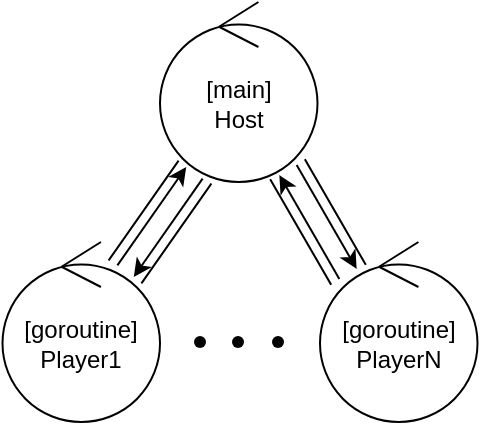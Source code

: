 <mxfile version="24.7.7" pages="5">
  <diagram name="Architettura" id="tNPlNwaHapkzbojc8oJ_">
    <mxGraphModel dx="653" dy="355" grid="1" gridSize="10" guides="1" tooltips="1" connect="1" arrows="1" fold="1" page="1" pageScale="1" pageWidth="827" pageHeight="1169" math="0" shadow="0">
      <root>
        <mxCell id="0" />
        <mxCell id="1" parent="0" />
        <mxCell id="azDQQ4Fz0bJkx-V1mQ_M-1" value="[main]&lt;div&gt;Host&lt;/div&gt;" style="ellipse;shape=umlControl;whiteSpace=wrap;html=1;" vertex="1" parent="1">
          <mxGeometry x="360" y="230" width="78.75" height="90" as="geometry" />
        </mxCell>
        <mxCell id="azDQQ4Fz0bJkx-V1mQ_M-2" value="" style="shape=partialRectangle;whiteSpace=wrap;html=1;top=0;bottom=0;fillColor=none;rotation=35;" vertex="1" parent="1">
          <mxGeometry x="350" y="310" width="20" height="60" as="geometry" />
        </mxCell>
        <mxCell id="azDQQ4Fz0bJkx-V1mQ_M-3" value="" style="endArrow=classic;html=1;rounded=0;entryX=0.25;entryY=0;entryDx=0;entryDy=0;exitX=0.25;exitY=1;exitDx=0;exitDy=0;" edge="1" parent="1" source="azDQQ4Fz0bJkx-V1mQ_M-2" target="azDQQ4Fz0bJkx-V1mQ_M-2">
          <mxGeometry width="50" height="50" relative="1" as="geometry">
            <mxPoint x="150" y="450" as="sourcePoint" />
            <mxPoint x="200" y="400" as="targetPoint" />
          </mxGeometry>
        </mxCell>
        <mxCell id="azDQQ4Fz0bJkx-V1mQ_M-4" value="" style="endArrow=classic;html=1;rounded=0;entryX=0.75;entryY=1;entryDx=0;entryDy=0;exitX=0.75;exitY=0;exitDx=0;exitDy=0;" edge="1" parent="1" source="azDQQ4Fz0bJkx-V1mQ_M-2" target="azDQQ4Fz0bJkx-V1mQ_M-2">
          <mxGeometry width="50" height="50" relative="1" as="geometry">
            <mxPoint x="255" y="460" as="sourcePoint" />
            <mxPoint x="255" y="400" as="targetPoint" />
          </mxGeometry>
        </mxCell>
        <mxCell id="azDQQ4Fz0bJkx-V1mQ_M-5" value="[goroutine]&lt;div&gt;Player1&lt;/div&gt;" style="ellipse;shape=umlControl;whiteSpace=wrap;html=1;" vertex="1" parent="1">
          <mxGeometry x="281.25" y="350" width="78.75" height="90" as="geometry" />
        </mxCell>
        <mxCell id="azDQQ4Fz0bJkx-V1mQ_M-6" value="[goroutine]&lt;div&gt;PlayerN&lt;/div&gt;" style="ellipse;shape=umlControl;whiteSpace=wrap;html=1;" vertex="1" parent="1">
          <mxGeometry x="440" y="350" width="78.75" height="90" as="geometry" />
        </mxCell>
        <mxCell id="azDQQ4Fz0bJkx-V1mQ_M-12" value="" style="group;rotation=-65;" vertex="1" connectable="0" parent="1">
          <mxGeometry x="414.001" y="310.0" width="50.798" height="60.621" as="geometry" />
        </mxCell>
        <mxCell id="azDQQ4Fz0bJkx-V1mQ_M-8" value="" style="shape=partialRectangle;whiteSpace=wrap;html=1;top=0;bottom=0;fillColor=none;rotation=-30;" vertex="1" parent="azDQQ4Fz0bJkx-V1mQ_M-12">
          <mxGeometry x="15" width="20" height="60" as="geometry" />
        </mxCell>
        <mxCell id="azDQQ4Fz0bJkx-V1mQ_M-9" value="" style="endArrow=classic;html=1;rounded=0;entryX=0.25;entryY=0;entryDx=0;entryDy=0;exitX=0.25;exitY=1;exitDx=0;exitDy=0;" edge="1" parent="azDQQ4Fz0bJkx-V1mQ_M-12" source="azDQQ4Fz0bJkx-V1mQ_M-8" target="azDQQ4Fz0bJkx-V1mQ_M-8">
          <mxGeometry width="50" height="50" relative="1" as="geometry">
            <mxPoint x="37" y="267" as="sourcePoint" />
            <mxPoint x="12" y="201" as="targetPoint" />
          </mxGeometry>
        </mxCell>
        <mxCell id="azDQQ4Fz0bJkx-V1mQ_M-10" value="" style="endArrow=classic;html=1;rounded=0;entryX=0.75;entryY=1;entryDx=0;entryDy=0;exitX=0.75;exitY=0;exitDx=0;exitDy=0;" edge="1" parent="azDQQ4Fz0bJkx-V1mQ_M-12" source="azDQQ4Fz0bJkx-V1mQ_M-8" target="azDQQ4Fz0bJkx-V1mQ_M-8">
          <mxGeometry width="50" height="50" relative="1" as="geometry">
            <mxPoint x="90" y="177" as="sourcePoint" />
            <mxPoint x="36" y="152" as="targetPoint" />
          </mxGeometry>
        </mxCell>
        <mxCell id="azDQQ4Fz0bJkx-V1mQ_M-13" value="" style="shape=waypoint;sketch=0;fillStyle=solid;size=6;pointerEvents=1;points=[];fillColor=none;resizable=0;rotatable=0;perimeter=centerPerimeter;snapToPoint=1;" vertex="1" parent="1">
          <mxGeometry x="389" y="390" width="20" height="20" as="geometry" />
        </mxCell>
        <mxCell id="azDQQ4Fz0bJkx-V1mQ_M-14" value="" style="shape=waypoint;sketch=0;fillStyle=solid;size=6;pointerEvents=1;points=[];fillColor=none;resizable=0;rotatable=0;perimeter=centerPerimeter;snapToPoint=1;" vertex="1" parent="1">
          <mxGeometry x="370" y="390" width="20" height="20" as="geometry" />
        </mxCell>
        <mxCell id="azDQQ4Fz0bJkx-V1mQ_M-15" value="" style="shape=waypoint;sketch=0;fillStyle=solid;size=6;pointerEvents=1;points=[];fillColor=none;resizable=0;rotatable=0;perimeter=centerPerimeter;snapToPoint=1;" vertex="1" parent="1">
          <mxGeometry x="409" y="390" width="20" height="20" as="geometry" />
        </mxCell>
      </root>
    </mxGraphModel>
  </diagram>
  <diagram id="HZk3mch4_ucL8JdvyrWn" name="ArchitetturaGUI">
    <mxGraphModel dx="564" dy="299" grid="1" gridSize="10" guides="1" tooltips="1" connect="1" arrows="1" fold="1" page="1" pageScale="1" pageWidth="827" pageHeight="1169" math="0" shadow="0">
      <root>
        <mxCell id="0" />
        <mxCell id="1" parent="0" />
        <mxCell id="vD5YUGduC1-dTm6ai7nP-1" value="[main]&lt;div&gt;GUI&lt;/div&gt;" style="ellipse;shape=umlControl;whiteSpace=wrap;html=1;" vertex="1" parent="1">
          <mxGeometry x="505" y="210" width="80" height="90" as="geometry" />
        </mxCell>
        <mxCell id="1X4lpMKwiitRkjfaCIWG-1" value="[goroutine]&lt;div&gt;hostGUI&lt;/div&gt;&lt;div&gt;Updater&lt;/div&gt;" style="ellipse;shape=umlControl;whiteSpace=wrap;html=1;" vertex="1" parent="1">
          <mxGeometry x="547" y="310" width="80" height="90" as="geometry" />
        </mxCell>
        <mxCell id="vD5YUGduC1-dTm6ai7nP-2" value="[goroutine]&lt;div&gt;host&lt;/div&gt;" style="ellipse;shape=umlControl;whiteSpace=wrap;html=1;" vertex="1" parent="1">
          <mxGeometry x="400" y="310" width="80" height="90" as="geometry" />
        </mxCell>
        <mxCell id="1X4lpMKwiitRkjfaCIWG-10" value="[goroutine]&lt;div&gt;player&lt;/div&gt;" style="ellipse;shape=umlControl;whiteSpace=wrap;html=1;" vertex="1" parent="1">
          <mxGeometry x="400" y="450" width="80" height="90" as="geometry" />
        </mxCell>
        <mxCell id="1X4lpMKwiitRkjfaCIWG-12" value="[goroutine]&lt;div&gt;playerGUI&lt;/div&gt;&lt;div&gt;Updater&lt;/div&gt;" style="ellipse;shape=umlControl;whiteSpace=wrap;html=1;" vertex="1" parent="1">
          <mxGeometry x="547" y="450" width="80" height="90" as="geometry" />
        </mxCell>
        <mxCell id="LnvusCv0wHO_ARmG1lMW-1" value="" style="shape=partialRectangle;whiteSpace=wrap;html=1;bottom=0;top=0;fillColor=none;rotation=90;" vertex="1" parent="1">
          <mxGeometry x="497.5" y="472.5" width="30" height="55" as="geometry" />
        </mxCell>
        <mxCell id="LnvusCv0wHO_ARmG1lMW-2" value="" style="endArrow=classic;html=1;rounded=0;exitX=0.25;exitY=1;exitDx=0;exitDy=0;entryX=0.25;entryY=0;entryDx=0;entryDy=0;" edge="1" parent="1" source="LnvusCv0wHO_ARmG1lMW-1" target="LnvusCv0wHO_ARmG1lMW-1">
          <mxGeometry width="50" height="50" relative="1" as="geometry">
            <mxPoint x="390" y="490" as="sourcePoint" />
            <mxPoint x="440" y="440" as="targetPoint" />
          </mxGeometry>
        </mxCell>
        <mxCell id="LnvusCv0wHO_ARmG1lMW-3" value="" style="endArrow=classic;html=1;rounded=0;exitX=0.75;exitY=0;exitDx=0;exitDy=0;entryX=0.75;entryY=1;entryDx=0;entryDy=0;" edge="1" parent="1" source="LnvusCv0wHO_ARmG1lMW-1" target="LnvusCv0wHO_ARmG1lMW-1">
          <mxGeometry width="50" height="50" relative="1" as="geometry">
            <mxPoint x="290" y="490" as="sourcePoint" />
            <mxPoint x="340" y="440" as="targetPoint" />
          </mxGeometry>
        </mxCell>
        <mxCell id="LnvusCv0wHO_ARmG1lMW-4" value="" style="shape=partialRectangle;whiteSpace=wrap;html=1;bottom=0;top=0;fillColor=none;" vertex="1" parent="1">
          <mxGeometry x="425" y="400" width="30" height="50" as="geometry" />
        </mxCell>
        <mxCell id="LnvusCv0wHO_ARmG1lMW-5" value="" style="endArrow=classic;html=1;rounded=0;exitX=0.25;exitY=1;exitDx=0;exitDy=0;entryX=0.25;entryY=0;entryDx=0;entryDy=0;" edge="1" parent="1" source="LnvusCv0wHO_ARmG1lMW-4" target="LnvusCv0wHO_ARmG1lMW-4">
          <mxGeometry width="50" height="50" relative="1" as="geometry">
            <mxPoint x="465" y="470" as="sourcePoint" />
            <mxPoint x="515" y="420" as="targetPoint" />
          </mxGeometry>
        </mxCell>
        <mxCell id="LnvusCv0wHO_ARmG1lMW-6" value="" style="endArrow=classic;html=1;rounded=0;exitX=0.75;exitY=0;exitDx=0;exitDy=0;entryX=0.75;entryY=1;entryDx=0;entryDy=0;" edge="1" parent="1" source="LnvusCv0wHO_ARmG1lMW-4" target="LnvusCv0wHO_ARmG1lMW-4">
          <mxGeometry width="50" height="50" relative="1" as="geometry">
            <mxPoint x="365" y="470" as="sourcePoint" />
            <mxPoint x="415" y="420" as="targetPoint" />
          </mxGeometry>
        </mxCell>
        <mxCell id="LnvusCv0wHO_ARmG1lMW-8" value="" style="shape=partialRectangle;whiteSpace=wrap;html=1;bottom=0;top=0;fillColor=none;rotation=90;" vertex="1" parent="1">
          <mxGeometry x="497.5" y="332.5" width="30" height="55" as="geometry" />
        </mxCell>
        <mxCell id="LnvusCv0wHO_ARmG1lMW-9" value="" style="endArrow=classic;html=1;rounded=0;exitX=0.25;exitY=1;exitDx=0;exitDy=0;entryX=0.25;entryY=0;entryDx=0;entryDy=0;" edge="1" parent="1" source="LnvusCv0wHO_ARmG1lMW-8" target="LnvusCv0wHO_ARmG1lMW-8">
          <mxGeometry width="50" height="50" relative="1" as="geometry">
            <mxPoint x="390" y="350" as="sourcePoint" />
            <mxPoint x="440" y="300" as="targetPoint" />
          </mxGeometry>
        </mxCell>
        <mxCell id="LnvusCv0wHO_ARmG1lMW-10" value="" style="endArrow=classic;html=1;rounded=0;exitX=0.75;exitY=0;exitDx=0;exitDy=0;entryX=0.75;entryY=1;entryDx=0;entryDy=0;" edge="1" parent="1" source="LnvusCv0wHO_ARmG1lMW-8" target="LnvusCv0wHO_ARmG1lMW-8">
          <mxGeometry width="50" height="50" relative="1" as="geometry">
            <mxPoint x="290" y="350" as="sourcePoint" />
            <mxPoint x="340" y="300" as="targetPoint" />
          </mxGeometry>
        </mxCell>
        <mxCell id="LnvusCv0wHO_ARmG1lMW-14" value="" style="group;rotation=45;" vertex="1" connectable="0" parent="1">
          <mxGeometry x="483" y="284.07" width="30" height="50" as="geometry" />
        </mxCell>
        <mxCell id="LnvusCv0wHO_ARmG1lMW-11" value="" style="shape=partialRectangle;whiteSpace=wrap;html=1;bottom=0;top=0;fillColor=none;rotation=45;" vertex="1" parent="LnvusCv0wHO_ARmG1lMW-14">
          <mxGeometry x="-7" y="-2.143" width="30" height="50" as="geometry" />
        </mxCell>
        <mxCell id="LnvusCv0wHO_ARmG1lMW-12" value="" style="endArrow=classic;html=1;rounded=0;exitX=0.25;exitY=1;exitDx=0;exitDy=0;entryX=0.25;entryY=0;entryDx=0;entryDy=0;" edge="1" parent="LnvusCv0wHO_ARmG1lMW-14" source="LnvusCv0wHO_ARmG1lMW-11" target="LnvusCv0wHO_ARmG1lMW-11">
          <mxGeometry width="50" height="50" relative="1" as="geometry">
            <mxPoint x="1" y="52.857" as="sourcePoint" />
            <mxPoint x="72" y="52.857" as="targetPoint" />
          </mxGeometry>
        </mxCell>
        <mxCell id="LnvusCv0wHO_ARmG1lMW-13" value="" style="endArrow=classic;html=1;rounded=0;exitX=0.75;exitY=0;exitDx=0;exitDy=0;entryX=0.75;entryY=1;entryDx=0;entryDy=0;" edge="1" parent="LnvusCv0wHO_ARmG1lMW-14" source="LnvusCv0wHO_ARmG1lMW-11" target="LnvusCv0wHO_ARmG1lMW-11">
          <mxGeometry width="50" height="50" relative="1" as="geometry">
            <mxPoint x="-70" y="2.857" as="sourcePoint" />
            <mxPoint x="1" y="2.857" as="targetPoint" />
          </mxGeometry>
        </mxCell>
        <mxCell id="LnvusCv0wHO_ARmG1lMW-16" value="&lt;b&gt;N&lt;/b&gt;" style="text;html=1;align=center;verticalAlign=middle;whiteSpace=wrap;rounded=0;" vertex="1" parent="1">
          <mxGeometry x="384" y="390" width="60" height="30" as="geometry" />
        </mxCell>
      </root>
    </mxGraphModel>
  </diagram>
  <diagram name="SeqDiag" id="_4SMvWnaOE70bjBG7K1C">
    <mxGraphModel dx="1372" dy="746" grid="1" gridSize="10" guides="1" tooltips="1" connect="1" arrows="1" fold="1" page="1" pageScale="1" pageWidth="827" pageHeight="1169" math="0" shadow="0">
      <root>
        <mxCell id="VQuWj7Z5OxNa7skzGvZb-0" />
        <mxCell id="VQuWj7Z5OxNa7skzGvZb-1" parent="VQuWj7Z5OxNa7skzGvZb-0" />
        <mxCell id="VQuWj7Z5OxNa7skzGvZb-2" value="" style="rounded=0;whiteSpace=wrap;html=1;fillColor=none;" vertex="1" parent="VQuWj7Z5OxNa7skzGvZb-1">
          <mxGeometry x="180" y="280" width="360" height="250" as="geometry" />
        </mxCell>
        <mxCell id="VQuWj7Z5OxNa7skzGvZb-3" value="" style="rounded=0;whiteSpace=wrap;html=1;fillColor=none;" vertex="1" parent="VQuWj7Z5OxNa7skzGvZb-1">
          <mxGeometry x="190" y="310" width="340" height="120" as="geometry" />
        </mxCell>
        <mxCell id="VQuWj7Z5OxNa7skzGvZb-4" value="Loop [Until there is a winner]" style="rounded=0;whiteSpace=wrap;html=1;" vertex="1" parent="VQuWj7Z5OxNa7skzGvZb-1">
          <mxGeometry x="180" y="260" width="160" height="20" as="geometry" />
        </mxCell>
        <mxCell id="VQuWj7Z5OxNa7skzGvZb-5" style="edgeStyle=orthogonalEdgeStyle;rounded=0;orthogonalLoop=1;jettySize=auto;html=1;endArrow=none;endFill=0;" edge="1" parent="VQuWj7Z5OxNa7skzGvZb-1" source="VQuWj7Z5OxNa7skzGvZb-6" target="VQuWj7Z5OxNa7skzGvZb-13">
          <mxGeometry relative="1" as="geometry" />
        </mxCell>
        <mxCell id="VQuWj7Z5OxNa7skzGvZb-6" value="Host" style="rounded=1;whiteSpace=wrap;html=1;" vertex="1" parent="VQuWj7Z5OxNa7skzGvZb-1">
          <mxGeometry x="160" y="120" width="80" height="40" as="geometry" />
        </mxCell>
        <mxCell id="VQuWj7Z5OxNa7skzGvZb-7" style="edgeStyle=orthogonalEdgeStyle;rounded=0;orthogonalLoop=1;jettySize=auto;html=1;endArrow=none;endFill=0;" edge="1" parent="VQuWj7Z5OxNa7skzGvZb-1" source="VQuWj7Z5OxNa7skzGvZb-8" target="VQuWj7Z5OxNa7skzGvZb-14">
          <mxGeometry relative="1" as="geometry" />
        </mxCell>
        <mxCell id="VQuWj7Z5OxNa7skzGvZb-8" value="Player1" style="rounded=1;whiteSpace=wrap;html=1;" vertex="1" parent="VQuWj7Z5OxNa7skzGvZb-1">
          <mxGeometry x="320" y="120" width="80" height="40" as="geometry" />
        </mxCell>
        <mxCell id="VQuWj7Z5OxNa7skzGvZb-9" style="edgeStyle=orthogonalEdgeStyle;rounded=0;orthogonalLoop=1;jettySize=auto;html=1;endArrow=none;endFill=0;" edge="1" parent="VQuWj7Z5OxNa7skzGvZb-1" source="VQuWj7Z5OxNa7skzGvZb-10" target="VQuWj7Z5OxNa7skzGvZb-15">
          <mxGeometry relative="1" as="geometry" />
        </mxCell>
        <mxCell id="VQuWj7Z5OxNa7skzGvZb-10" value="PlayerN" style="rounded=1;whiteSpace=wrap;html=1;" vertex="1" parent="VQuWj7Z5OxNa7skzGvZb-1">
          <mxGeometry x="480" y="120" width="80" height="40" as="geometry" />
        </mxCell>
        <mxCell id="VQuWj7Z5OxNa7skzGvZb-11" style="edgeStyle=orthogonalEdgeStyle;rounded=0;orthogonalLoop=1;jettySize=auto;html=1;entryX=0.5;entryY=0;entryDx=0;entryDy=0;endArrow=none;endFill=0;" edge="1" parent="VQuWj7Z5OxNa7skzGvZb-1" source="VQuWj7Z5OxNa7skzGvZb-12" target="VQuWj7Z5OxNa7skzGvZb-16">
          <mxGeometry relative="1" as="geometry" />
        </mxCell>
        <mxCell id="VQuWj7Z5OxNa7skzGvZb-12" value="..." style="rounded=1;whiteSpace=wrap;html=1;" vertex="1" parent="VQuWj7Z5OxNa7skzGvZb-1">
          <mxGeometry x="414" y="120" width="46" height="40" as="geometry" />
        </mxCell>
        <mxCell id="VQuWj7Z5OxNa7skzGvZb-13" value="Host" style="rounded=1;whiteSpace=wrap;html=1;" vertex="1" parent="VQuWj7Z5OxNa7skzGvZb-1">
          <mxGeometry x="160" y="620" width="80" height="40" as="geometry" />
        </mxCell>
        <mxCell id="VQuWj7Z5OxNa7skzGvZb-14" value="Player1" style="rounded=1;whiteSpace=wrap;html=1;" vertex="1" parent="VQuWj7Z5OxNa7skzGvZb-1">
          <mxGeometry x="320" y="620" width="80" height="40" as="geometry" />
        </mxCell>
        <mxCell id="VQuWj7Z5OxNa7skzGvZb-15" value="PlayerN" style="rounded=1;whiteSpace=wrap;html=1;" vertex="1" parent="VQuWj7Z5OxNa7skzGvZb-1">
          <mxGeometry x="480" y="620" width="80" height="40" as="geometry" />
        </mxCell>
        <mxCell id="VQuWj7Z5OxNa7skzGvZb-16" value="..." style="rounded=1;whiteSpace=wrap;html=1;" vertex="1" parent="VQuWj7Z5OxNa7skzGvZb-1">
          <mxGeometry x="414" y="620" width="46" height="40" as="geometry" />
        </mxCell>
        <mxCell id="VQuWj7Z5OxNa7skzGvZb-17" value="" style="endArrow=classic;html=1;rounded=0;dashed=1;" edge="1" parent="VQuWj7Z5OxNa7skzGvZb-1">
          <mxGeometry width="50" height="50" relative="1" as="geometry">
            <mxPoint x="200" y="180" as="sourcePoint" />
            <mxPoint x="360" y="180" as="targetPoint" />
          </mxGeometry>
        </mxCell>
        <mxCell id="VQuWj7Z5OxNa7skzGvZb-18" value="Spawn and get&amp;nbsp;&lt;div&gt;communication channel&lt;/div&gt;" style="edgeLabel;html=1;align=center;verticalAlign=middle;resizable=0;points=[];" vertex="1" connectable="0" parent="VQuWj7Z5OxNa7skzGvZb-17">
          <mxGeometry x="0.233" relative="1" as="geometry">
            <mxPoint x="-19" as="offset" />
          </mxGeometry>
        </mxCell>
        <mxCell id="VQuWj7Z5OxNa7skzGvZb-19" value="" style="endArrow=classic;html=1;rounded=0;dashed=1;" edge="1" parent="VQuWj7Z5OxNa7skzGvZb-1">
          <mxGeometry width="50" height="50" relative="1" as="geometry">
            <mxPoint x="200" y="210" as="sourcePoint" />
            <mxPoint x="440" y="210" as="targetPoint" />
          </mxGeometry>
        </mxCell>
        <mxCell id="VQuWj7Z5OxNa7skzGvZb-20" value="Spawn and get&amp;nbsp;&lt;div&gt;communication channel&lt;/div&gt;" style="edgeLabel;html=1;align=center;verticalAlign=middle;resizable=0;points=[];" vertex="1" connectable="0" parent="VQuWj7Z5OxNa7skzGvZb-19">
          <mxGeometry x="0.233" relative="1" as="geometry">
            <mxPoint x="-25" as="offset" />
          </mxGeometry>
        </mxCell>
        <mxCell id="VQuWj7Z5OxNa7skzGvZb-21" value="" style="endArrow=classic;html=1;rounded=0;dashed=1;" edge="1" parent="VQuWj7Z5OxNa7skzGvZb-1">
          <mxGeometry width="50" height="50" relative="1" as="geometry">
            <mxPoint x="200" y="240" as="sourcePoint" />
            <mxPoint x="520" y="240" as="targetPoint" />
          </mxGeometry>
        </mxCell>
        <mxCell id="VQuWj7Z5OxNa7skzGvZb-22" value="Spawn and get&amp;nbsp;&lt;div&gt;communication channel&lt;/div&gt;" style="edgeLabel;html=1;align=center;verticalAlign=middle;resizable=0;points=[];" vertex="1" connectable="0" parent="VQuWj7Z5OxNa7skzGvZb-21">
          <mxGeometry x="0.233" relative="1" as="geometry">
            <mxPoint x="-25" as="offset" />
          </mxGeometry>
        </mxCell>
        <mxCell id="VQuWj7Z5OxNa7skzGvZb-23" value="Parallel" style="rounded=0;whiteSpace=wrap;html=1;" vertex="1" parent="VQuWj7Z5OxNa7skzGvZb-1">
          <mxGeometry x="190" y="290" width="120" height="20" as="geometry" />
        </mxCell>
        <mxCell id="VQuWj7Z5OxNa7skzGvZb-24" value="" style="endArrow=classic;html=1;rounded=0;entryX=0.027;entryY=0.167;entryDx=0;entryDy=0;entryPerimeter=0;" edge="1" parent="VQuWj7Z5OxNa7skzGvZb-1">
          <mxGeometry width="50" height="50" relative="1" as="geometry">
            <mxPoint x="360" y="330" as="sourcePoint" />
            <mxPoint x="200.0" y="330.0" as="targetPoint" />
          </mxGeometry>
        </mxCell>
        <mxCell id="VQuWj7Z5OxNa7skzGvZb-25" value="Guess" style="edgeLabel;html=1;align=center;verticalAlign=middle;resizable=0;points=[];" vertex="1" connectable="0" parent="VQuWj7Z5OxNa7skzGvZb-24">
          <mxGeometry x="0.144" relative="1" as="geometry">
            <mxPoint x="9" as="offset" />
          </mxGeometry>
        </mxCell>
        <mxCell id="VQuWj7Z5OxNa7skzGvZb-26" value="" style="endArrow=classic;html=1;rounded=0;entryX=0.027;entryY=0.167;entryDx=0;entryDy=0;entryPerimeter=0;endSize=6;" edge="1" parent="VQuWj7Z5OxNa7skzGvZb-1">
          <mxGeometry width="50" height="50" relative="1" as="geometry">
            <mxPoint x="437" y="370" as="sourcePoint" />
            <mxPoint x="200" y="369.76" as="targetPoint" />
          </mxGeometry>
        </mxCell>
        <mxCell id="VQuWj7Z5OxNa7skzGvZb-27" value="Guess" style="edgeLabel;html=1;align=center;verticalAlign=middle;resizable=0;points=[];" vertex="1" connectable="0" parent="VQuWj7Z5OxNa7skzGvZb-26">
          <mxGeometry x="0.088" relative="1" as="geometry">
            <mxPoint x="-12" as="offset" />
          </mxGeometry>
        </mxCell>
        <mxCell id="VQuWj7Z5OxNa7skzGvZb-28" value="" style="endArrow=classic;html=1;rounded=0;entryX=0.027;entryY=0.167;entryDx=0;entryDy=0;entryPerimeter=0;" edge="1" parent="VQuWj7Z5OxNa7skzGvZb-1">
          <mxGeometry width="50" height="50" relative="1" as="geometry">
            <mxPoint x="520" y="410" as="sourcePoint" />
            <mxPoint x="200.0" y="410.0" as="targetPoint" />
          </mxGeometry>
        </mxCell>
        <mxCell id="VQuWj7Z5OxNa7skzGvZb-29" value="Guess" style="edgeLabel;html=1;align=center;verticalAlign=middle;resizable=0;points=[];" vertex="1" connectable="0" parent="VQuWj7Z5OxNa7skzGvZb-28">
          <mxGeometry x="0.111" relative="1" as="geometry">
            <mxPoint x="-11" as="offset" />
          </mxGeometry>
        </mxCell>
        <mxCell id="VQuWj7Z5OxNa7skzGvZb-30" value="" style="endArrow=none;dashed=1;html=1;rounded=0;entryX=1.002;entryY=0.333;entryDx=0;entryDy=0;entryPerimeter=0;" edge="1" parent="VQuWj7Z5OxNa7skzGvZb-1" target="VQuWj7Z5OxNa7skzGvZb-3">
          <mxGeometry width="50" height="50" relative="1" as="geometry">
            <mxPoint x="200" y="350" as="sourcePoint" />
            <mxPoint x="290" y="340" as="targetPoint" />
          </mxGeometry>
        </mxCell>
        <mxCell id="VQuWj7Z5OxNa7skzGvZb-31" value="" style="endArrow=none;dashed=1;html=1;rounded=0;" edge="1" parent="VQuWj7Z5OxNa7skzGvZb-1">
          <mxGeometry width="50" height="50" relative="1" as="geometry">
            <mxPoint x="199" y="390" as="sourcePoint" />
            <mxPoint x="530" y="390" as="targetPoint" />
          </mxGeometry>
        </mxCell>
        <mxCell id="VQuWj7Z5OxNa7skzGvZb-32" value="" style="endArrow=classic;html=1;rounded=0;" edge="1" parent="VQuWj7Z5OxNa7skzGvZb-1">
          <mxGeometry width="50" height="50" relative="1" as="geometry">
            <mxPoint x="200" y="450" as="sourcePoint" />
            <mxPoint x="360" y="450" as="targetPoint" />
          </mxGeometry>
        </mxCell>
        <mxCell id="VQuWj7Z5OxNa7skzGvZb-33" value="Response" style="edgeLabel;html=1;align=center;verticalAlign=middle;resizable=0;points=[];" vertex="1" connectable="0" parent="VQuWj7Z5OxNa7skzGvZb-32">
          <mxGeometry x="0.233" relative="1" as="geometry">
            <mxPoint x="-19" as="offset" />
          </mxGeometry>
        </mxCell>
        <mxCell id="VQuWj7Z5OxNa7skzGvZb-34" value="" style="endArrow=classic;html=1;rounded=0;" edge="1" parent="VQuWj7Z5OxNa7skzGvZb-1">
          <mxGeometry width="50" height="50" relative="1" as="geometry">
            <mxPoint x="200" y="480" as="sourcePoint" />
            <mxPoint x="437" y="480" as="targetPoint" />
          </mxGeometry>
        </mxCell>
        <mxCell id="VQuWj7Z5OxNa7skzGvZb-35" value="Response" style="edgeLabel;html=1;align=center;verticalAlign=middle;resizable=0;points=[];" vertex="1" connectable="0" parent="VQuWj7Z5OxNa7skzGvZb-34">
          <mxGeometry x="0.233" relative="1" as="geometry">
            <mxPoint x="-45" as="offset" />
          </mxGeometry>
        </mxCell>
        <mxCell id="VQuWj7Z5OxNa7skzGvZb-36" value="" style="endArrow=classic;html=1;rounded=0;" edge="1" parent="VQuWj7Z5OxNa7skzGvZb-1">
          <mxGeometry width="50" height="50" relative="1" as="geometry">
            <mxPoint x="200" y="510" as="sourcePoint" />
            <mxPoint x="520" y="510" as="targetPoint" />
          </mxGeometry>
        </mxCell>
        <mxCell id="VQuWj7Z5OxNa7skzGvZb-37" value="Response" style="edgeLabel;html=1;align=center;verticalAlign=middle;resizable=0;points=[];" vertex="1" connectable="0" parent="VQuWj7Z5OxNa7skzGvZb-36">
          <mxGeometry x="0.233" relative="1" as="geometry">
            <mxPoint x="-56" as="offset" />
          </mxGeometry>
        </mxCell>
        <mxCell id="VQuWj7Z5OxNa7skzGvZb-38" value="Close channel" style="shape=process;whiteSpace=wrap;html=1;backgroundOutline=1;" vertex="1" parent="VQuWj7Z5OxNa7skzGvZb-1">
          <mxGeometry x="330" y="560" width="60" height="30" as="geometry" />
        </mxCell>
        <mxCell id="VQuWj7Z5OxNa7skzGvZb-39" value="Close channel" style="shape=process;whiteSpace=wrap;html=1;backgroundOutline=1;" vertex="1" parent="VQuWj7Z5OxNa7skzGvZb-1">
          <mxGeometry x="407" y="560" width="60" height="30" as="geometry" />
        </mxCell>
        <mxCell id="VQuWj7Z5OxNa7skzGvZb-40" value="Close channel" style="shape=process;whiteSpace=wrap;html=1;backgroundOutline=1;" vertex="1" parent="VQuWj7Z5OxNa7skzGvZb-1">
          <mxGeometry x="490" y="560" width="60" height="30" as="geometry" />
        </mxCell>
        <mxCell id="VQuWj7Z5OxNa7skzGvZb-41" value="Wait all channel closure" style="shape=process;whiteSpace=wrap;html=1;backgroundOutline=1;" vertex="1" parent="VQuWj7Z5OxNa7skzGvZb-1">
          <mxGeometry x="170" y="550" width="60" height="50" as="geometry" />
        </mxCell>
      </root>
    </mxGraphModel>
  </diagram>
  <diagram id="5209VQCNXuSKLjps4z_H" name="SeqDiagGUI">
    <mxGraphModel dx="1372" dy="1915" grid="1" gridSize="10" guides="1" tooltips="1" connect="1" arrows="1" fold="1" page="1" pageScale="1" pageWidth="827" pageHeight="1169" math="0" shadow="0">
      <root>
        <mxCell id="0" />
        <mxCell id="1" parent="0" />
        <mxCell id="tgZPmF5gNuiNThPeEYvA-21" value="" style="rounded=0;whiteSpace=wrap;html=1;fillColor=none;" vertex="1" parent="1">
          <mxGeometry x="180" y="180" width="360" height="250" as="geometry" />
        </mxCell>
        <mxCell id="tgZPmF5gNuiNThPeEYvA-19" value="" style="rounded=0;whiteSpace=wrap;html=1;fillColor=none;" vertex="1" parent="1">
          <mxGeometry x="190" y="210" width="340" height="120" as="geometry" />
        </mxCell>
        <mxCell id="tgZPmF5gNuiNThPeEYvA-22" value="Loop [Until there is a winner]" style="rounded=0;whiteSpace=wrap;html=1;" vertex="1" parent="1">
          <mxGeometry x="180" y="160" width="160" height="20" as="geometry" />
        </mxCell>
        <mxCell id="tgZPmF5gNuiNThPeEYvA-9" style="edgeStyle=orthogonalEdgeStyle;rounded=0;orthogonalLoop=1;jettySize=auto;html=1;endArrow=none;endFill=0;" edge="1" parent="1" source="tgZPmF5gNuiNThPeEYvA-1" target="tgZPmF5gNuiNThPeEYvA-5">
          <mxGeometry relative="1" as="geometry" />
        </mxCell>
        <mxCell id="tgZPmF5gNuiNThPeEYvA-1" value="Host" style="rounded=1;whiteSpace=wrap;html=1;" vertex="1" parent="1">
          <mxGeometry x="160" y="-120" width="80" height="40" as="geometry" />
        </mxCell>
        <mxCell id="tgZPmF5gNuiNThPeEYvA-10" style="edgeStyle=orthogonalEdgeStyle;rounded=0;orthogonalLoop=1;jettySize=auto;html=1;endArrow=none;endFill=0;" edge="1" parent="1" source="tgZPmF5gNuiNThPeEYvA-2" target="tgZPmF5gNuiNThPeEYvA-6">
          <mxGeometry relative="1" as="geometry" />
        </mxCell>
        <mxCell id="tgZPmF5gNuiNThPeEYvA-2" value="Player1" style="rounded=1;whiteSpace=wrap;html=1;" vertex="1" parent="1">
          <mxGeometry x="320" y="-120" width="80" height="40" as="geometry" />
        </mxCell>
        <mxCell id="tgZPmF5gNuiNThPeEYvA-12" style="edgeStyle=orthogonalEdgeStyle;rounded=0;orthogonalLoop=1;jettySize=auto;html=1;endArrow=none;endFill=0;" edge="1" parent="1" source="tgZPmF5gNuiNThPeEYvA-3" target="tgZPmF5gNuiNThPeEYvA-7">
          <mxGeometry relative="1" as="geometry" />
        </mxCell>
        <mxCell id="tgZPmF5gNuiNThPeEYvA-3" value="PlayerN" style="rounded=1;whiteSpace=wrap;html=1;" vertex="1" parent="1">
          <mxGeometry x="480" y="-120" width="80" height="40" as="geometry" />
        </mxCell>
        <mxCell id="tgZPmF5gNuiNThPeEYvA-11" style="edgeStyle=orthogonalEdgeStyle;rounded=0;orthogonalLoop=1;jettySize=auto;html=1;entryX=0.5;entryY=0;entryDx=0;entryDy=0;endArrow=none;endFill=0;" edge="1" parent="1" source="tgZPmF5gNuiNThPeEYvA-4" target="tgZPmF5gNuiNThPeEYvA-8">
          <mxGeometry relative="1" as="geometry" />
        </mxCell>
        <mxCell id="tgZPmF5gNuiNThPeEYvA-4" value="..." style="rounded=1;whiteSpace=wrap;html=1;" vertex="1" parent="1">
          <mxGeometry x="414" y="-120" width="46" height="40" as="geometry" />
        </mxCell>
        <mxCell id="tgZPmF5gNuiNThPeEYvA-5" value="Host" style="rounded=1;whiteSpace=wrap;html=1;" vertex="1" parent="1">
          <mxGeometry x="160" y="620" width="80" height="40" as="geometry" />
        </mxCell>
        <mxCell id="tgZPmF5gNuiNThPeEYvA-6" value="Player1" style="rounded=1;whiteSpace=wrap;html=1;" vertex="1" parent="1">
          <mxGeometry x="320" y="620" width="80" height="40" as="geometry" />
        </mxCell>
        <mxCell id="tgZPmF5gNuiNThPeEYvA-7" value="PlayerN" style="rounded=1;whiteSpace=wrap;html=1;" vertex="1" parent="1">
          <mxGeometry x="480" y="620" width="80" height="40" as="geometry" />
        </mxCell>
        <mxCell id="tgZPmF5gNuiNThPeEYvA-8" value="..." style="rounded=1;whiteSpace=wrap;html=1;" vertex="1" parent="1">
          <mxGeometry x="414" y="620" width="46" height="40" as="geometry" />
        </mxCell>
        <mxCell id="tgZPmF5gNuiNThPeEYvA-13" value="" style="endArrow=classic;html=1;rounded=0;dashed=1;" edge="1" parent="1">
          <mxGeometry width="50" height="50" relative="1" as="geometry">
            <mxPoint x="200" y="-10" as="sourcePoint" />
            <mxPoint x="360" y="-10" as="targetPoint" />
          </mxGeometry>
        </mxCell>
        <mxCell id="tgZPmF5gNuiNThPeEYvA-14" value="Spawn and get&amp;nbsp;&lt;div&gt;communication channel&lt;/div&gt;" style="edgeLabel;html=1;align=center;verticalAlign=middle;resizable=0;points=[];" vertex="1" connectable="0" parent="tgZPmF5gNuiNThPeEYvA-13">
          <mxGeometry x="0.233" relative="1" as="geometry">
            <mxPoint x="-19" as="offset" />
          </mxGeometry>
        </mxCell>
        <mxCell id="tgZPmF5gNuiNThPeEYvA-15" value="" style="endArrow=classic;html=1;rounded=0;dashed=1;" edge="1" parent="1">
          <mxGeometry width="50" height="50" relative="1" as="geometry">
            <mxPoint x="200" y="20" as="sourcePoint" />
            <mxPoint x="440" y="20" as="targetPoint" />
          </mxGeometry>
        </mxCell>
        <mxCell id="tgZPmF5gNuiNThPeEYvA-16" value="Spawn and get&amp;nbsp;&lt;div&gt;communication channel&lt;/div&gt;" style="edgeLabel;html=1;align=center;verticalAlign=middle;resizable=0;points=[];" vertex="1" connectable="0" parent="tgZPmF5gNuiNThPeEYvA-15">
          <mxGeometry x="0.233" relative="1" as="geometry">
            <mxPoint x="-25" as="offset" />
          </mxGeometry>
        </mxCell>
        <mxCell id="tgZPmF5gNuiNThPeEYvA-17" value="" style="endArrow=classic;html=1;rounded=0;dashed=1;" edge="1" parent="1">
          <mxGeometry width="50" height="50" relative="1" as="geometry">
            <mxPoint x="200" y="50" as="sourcePoint" />
            <mxPoint x="520" y="50" as="targetPoint" />
          </mxGeometry>
        </mxCell>
        <mxCell id="tgZPmF5gNuiNThPeEYvA-18" value="Spawn and get&amp;nbsp;&lt;div&gt;communication channel&lt;/div&gt;" style="edgeLabel;html=1;align=center;verticalAlign=middle;resizable=0;points=[];" vertex="1" connectable="0" parent="tgZPmF5gNuiNThPeEYvA-17">
          <mxGeometry x="0.233" relative="1" as="geometry">
            <mxPoint x="-25" as="offset" />
          </mxGeometry>
        </mxCell>
        <mxCell id="tgZPmF5gNuiNThPeEYvA-20" value="Parallel" style="rounded=0;whiteSpace=wrap;html=1;" vertex="1" parent="1">
          <mxGeometry x="190" y="190" width="120" height="20" as="geometry" />
        </mxCell>
        <mxCell id="tgZPmF5gNuiNThPeEYvA-23" value="" style="endArrow=classic;html=1;rounded=0;entryX=0.027;entryY=0.167;entryDx=0;entryDy=0;entryPerimeter=0;" edge="1" parent="1">
          <mxGeometry width="50" height="50" relative="1" as="geometry">
            <mxPoint x="360" y="230" as="sourcePoint" />
            <mxPoint x="200.0" y="230.0" as="targetPoint" />
          </mxGeometry>
        </mxCell>
        <mxCell id="tgZPmF5gNuiNThPeEYvA-29" value="Guess" style="edgeLabel;html=1;align=center;verticalAlign=middle;resizable=0;points=[];" vertex="1" connectable="0" parent="tgZPmF5gNuiNThPeEYvA-23">
          <mxGeometry x="0.144" relative="1" as="geometry">
            <mxPoint x="9" as="offset" />
          </mxGeometry>
        </mxCell>
        <mxCell id="tgZPmF5gNuiNThPeEYvA-24" value="" style="endArrow=classic;html=1;rounded=0;entryX=0.027;entryY=0.167;entryDx=0;entryDy=0;entryPerimeter=0;endSize=6;" edge="1" parent="1">
          <mxGeometry width="50" height="50" relative="1" as="geometry">
            <mxPoint x="437" y="270" as="sourcePoint" />
            <mxPoint x="200" y="269.76" as="targetPoint" />
          </mxGeometry>
        </mxCell>
        <mxCell id="tgZPmF5gNuiNThPeEYvA-30" value="Guess" style="edgeLabel;html=1;align=center;verticalAlign=middle;resizable=0;points=[];" vertex="1" connectable="0" parent="tgZPmF5gNuiNThPeEYvA-24">
          <mxGeometry x="0.088" relative="1" as="geometry">
            <mxPoint x="-12" as="offset" />
          </mxGeometry>
        </mxCell>
        <mxCell id="tgZPmF5gNuiNThPeEYvA-25" value="" style="endArrow=classic;html=1;rounded=0;entryX=0.027;entryY=0.167;entryDx=0;entryDy=0;entryPerimeter=0;" edge="1" parent="1">
          <mxGeometry width="50" height="50" relative="1" as="geometry">
            <mxPoint x="520" y="310" as="sourcePoint" />
            <mxPoint x="200.0" y="310.0" as="targetPoint" />
          </mxGeometry>
        </mxCell>
        <mxCell id="tgZPmF5gNuiNThPeEYvA-31" value="Guess" style="edgeLabel;html=1;align=center;verticalAlign=middle;resizable=0;points=[];" vertex="1" connectable="0" parent="tgZPmF5gNuiNThPeEYvA-25">
          <mxGeometry x="0.111" relative="1" as="geometry">
            <mxPoint x="-11" as="offset" />
          </mxGeometry>
        </mxCell>
        <mxCell id="tgZPmF5gNuiNThPeEYvA-26" value="" style="endArrow=none;dashed=1;html=1;rounded=0;entryX=1.002;entryY=0.333;entryDx=0;entryDy=0;entryPerimeter=0;" edge="1" parent="1" target="tgZPmF5gNuiNThPeEYvA-19">
          <mxGeometry width="50" height="50" relative="1" as="geometry">
            <mxPoint x="200" y="250" as="sourcePoint" />
            <mxPoint x="290" y="240" as="targetPoint" />
          </mxGeometry>
        </mxCell>
        <mxCell id="tgZPmF5gNuiNThPeEYvA-27" value="" style="endArrow=none;dashed=1;html=1;rounded=0;" edge="1" parent="1">
          <mxGeometry width="50" height="50" relative="1" as="geometry">
            <mxPoint x="199" y="290" as="sourcePoint" />
            <mxPoint x="530" y="290" as="targetPoint" />
          </mxGeometry>
        </mxCell>
        <mxCell id="tgZPmF5gNuiNThPeEYvA-32" value="" style="endArrow=classic;html=1;rounded=0;" edge="1" parent="1">
          <mxGeometry width="50" height="50" relative="1" as="geometry">
            <mxPoint x="200" y="350" as="sourcePoint" />
            <mxPoint x="360" y="350" as="targetPoint" />
          </mxGeometry>
        </mxCell>
        <mxCell id="tgZPmF5gNuiNThPeEYvA-33" value="Response" style="edgeLabel;html=1;align=center;verticalAlign=middle;resizable=0;points=[];" vertex="1" connectable="0" parent="tgZPmF5gNuiNThPeEYvA-32">
          <mxGeometry x="0.233" relative="1" as="geometry">
            <mxPoint x="-19" as="offset" />
          </mxGeometry>
        </mxCell>
        <mxCell id="tgZPmF5gNuiNThPeEYvA-34" value="" style="endArrow=classic;html=1;rounded=0;" edge="1" parent="1">
          <mxGeometry width="50" height="50" relative="1" as="geometry">
            <mxPoint x="200" y="380" as="sourcePoint" />
            <mxPoint x="437" y="380" as="targetPoint" />
          </mxGeometry>
        </mxCell>
        <mxCell id="tgZPmF5gNuiNThPeEYvA-35" value="Response" style="edgeLabel;html=1;align=center;verticalAlign=middle;resizable=0;points=[];" vertex="1" connectable="0" parent="tgZPmF5gNuiNThPeEYvA-34">
          <mxGeometry x="0.233" relative="1" as="geometry">
            <mxPoint x="-45" as="offset" />
          </mxGeometry>
        </mxCell>
        <mxCell id="tgZPmF5gNuiNThPeEYvA-36" value="" style="endArrow=classic;html=1;rounded=0;" edge="1" parent="1">
          <mxGeometry width="50" height="50" relative="1" as="geometry">
            <mxPoint x="200" y="410" as="sourcePoint" />
            <mxPoint x="520" y="410" as="targetPoint" />
          </mxGeometry>
        </mxCell>
        <mxCell id="tgZPmF5gNuiNThPeEYvA-37" value="Response" style="edgeLabel;html=1;align=center;verticalAlign=middle;resizable=0;points=[];" vertex="1" connectable="0" parent="tgZPmF5gNuiNThPeEYvA-36">
          <mxGeometry x="0.233" relative="1" as="geometry">
            <mxPoint x="-56" as="offset" />
          </mxGeometry>
        </mxCell>
        <mxCell id="RufAk4mr8D05iLJwNRGr-1" style="edgeStyle=orthogonalEdgeStyle;rounded=0;orthogonalLoop=1;jettySize=auto;html=1;endArrow=none;endFill=0;" edge="1" parent="1" source="RufAk4mr8D05iLJwNRGr-2" target="RufAk4mr8D05iLJwNRGr-3">
          <mxGeometry relative="1" as="geometry" />
        </mxCell>
        <mxCell id="RufAk4mr8D05iLJwNRGr-2" value="GUI" style="rounded=1;whiteSpace=wrap;html=1;" vertex="1" parent="1">
          <mxGeometry y="-120" width="80" height="40" as="geometry" />
        </mxCell>
        <mxCell id="RufAk4mr8D05iLJwNRGr-3" value="GUI" style="rounded=1;whiteSpace=wrap;html=1;" vertex="1" parent="1">
          <mxGeometry y="620" width="80" height="40" as="geometry" />
        </mxCell>
        <mxCell id="RufAk4mr8D05iLJwNRGr-4" value="" style="endArrow=classic;html=1;rounded=0;dashed=1;" edge="1" parent="1">
          <mxGeometry width="50" height="50" relative="1" as="geometry">
            <mxPoint x="40" y="-40" as="sourcePoint" />
            <mxPoint x="200" y="-40" as="targetPoint" />
          </mxGeometry>
        </mxCell>
        <mxCell id="RufAk4mr8D05iLJwNRGr-5" value="Spawn and get&amp;nbsp;&lt;div&gt;communication channel&lt;/div&gt;" style="edgeLabel;html=1;align=center;verticalAlign=middle;resizable=0;points=[];" vertex="1" connectable="0" parent="RufAk4mr8D05iLJwNRGr-4">
          <mxGeometry x="0.233" relative="1" as="geometry">
            <mxPoint x="-19" as="offset" />
          </mxGeometry>
        </mxCell>
        <mxCell id="94DD0oEcLOmYOyoAasPA-1" value="" style="endArrow=classic;html=1;rounded=0;" edge="1" parent="1">
          <mxGeometry width="50" height="50" relative="1" as="geometry">
            <mxPoint x="40" y="80" as="sourcePoint" />
            <mxPoint x="200" y="80" as="targetPoint" />
          </mxGeometry>
        </mxCell>
        <mxCell id="94DD0oEcLOmYOyoAasPA-2" value="Start" style="edgeLabel;html=1;align=center;verticalAlign=middle;resizable=0;points=[];" vertex="1" connectable="0" parent="94DD0oEcLOmYOyoAasPA-1">
          <mxGeometry x="0.51" y="2" relative="1" as="geometry">
            <mxPoint x="-41" y="2" as="offset" />
          </mxGeometry>
        </mxCell>
        <mxCell id="94DD0oEcLOmYOyoAasPA-3" value="" style="endArrow=classic;html=1;rounded=0;" edge="1" parent="1">
          <mxGeometry width="50" height="50" relative="1" as="geometry">
            <mxPoint x="200" y="100" as="sourcePoint" />
            <mxPoint x="360" y="100" as="targetPoint" />
          </mxGeometry>
        </mxCell>
        <mxCell id="94DD0oEcLOmYOyoAasPA-4" value="Start" style="edgeLabel;html=1;align=center;verticalAlign=middle;resizable=0;points=[];" vertex="1" connectable="0" parent="94DD0oEcLOmYOyoAasPA-3">
          <mxGeometry x="0.51" y="2" relative="1" as="geometry">
            <mxPoint x="-41" y="2" as="offset" />
          </mxGeometry>
        </mxCell>
        <mxCell id="94DD0oEcLOmYOyoAasPA-5" value="" style="endArrow=classic;html=1;rounded=0;" edge="1" parent="1">
          <mxGeometry width="50" height="50" relative="1" as="geometry">
            <mxPoint x="200" y="120" as="sourcePoint" />
            <mxPoint x="436" y="120" as="targetPoint" />
          </mxGeometry>
        </mxCell>
        <mxCell id="94DD0oEcLOmYOyoAasPA-6" value="Start" style="edgeLabel;html=1;align=center;verticalAlign=middle;resizable=0;points=[];" vertex="1" connectable="0" parent="94DD0oEcLOmYOyoAasPA-5">
          <mxGeometry x="0.51" y="2" relative="1" as="geometry">
            <mxPoint x="-41" y="2" as="offset" />
          </mxGeometry>
        </mxCell>
        <mxCell id="94DD0oEcLOmYOyoAasPA-7" value="" style="endArrow=classic;html=1;rounded=0;" edge="1" parent="1">
          <mxGeometry width="50" height="50" relative="1" as="geometry">
            <mxPoint x="200" y="140" as="sourcePoint" />
            <mxPoint x="520" y="140" as="targetPoint" />
          </mxGeometry>
        </mxCell>
        <mxCell id="94DD0oEcLOmYOyoAasPA-8" value="Start" style="edgeLabel;html=1;align=center;verticalAlign=middle;resizable=0;points=[];" vertex="1" connectable="0" parent="94DD0oEcLOmYOyoAasPA-7">
          <mxGeometry x="0.51" y="2" relative="1" as="geometry">
            <mxPoint x="-41" y="2" as="offset" />
          </mxGeometry>
        </mxCell>
        <mxCell id="94DD0oEcLOmYOyoAasPA-9" value="" style="rounded=0;whiteSpace=wrap;html=1;fillColor=none;" vertex="1" parent="1">
          <mxGeometry x="190" y="460" width="340" height="120" as="geometry" />
        </mxCell>
        <mxCell id="94DD0oEcLOmYOyoAasPA-10" value="Parallel" style="rounded=0;whiteSpace=wrap;html=1;" vertex="1" parent="1">
          <mxGeometry x="190" y="440" width="120" height="20" as="geometry" />
        </mxCell>
        <mxCell id="94DD0oEcLOmYOyoAasPA-11" value="" style="endArrow=classic;html=1;rounded=0;entryX=0.027;entryY=0.167;entryDx=0;entryDy=0;entryPerimeter=0;" edge="1" parent="1">
          <mxGeometry width="50" height="50" relative="1" as="geometry">
            <mxPoint x="360" y="480" as="sourcePoint" />
            <mxPoint x="200.0" y="480.0" as="targetPoint" />
          </mxGeometry>
        </mxCell>
        <mxCell id="94DD0oEcLOmYOyoAasPA-12" value="End" style="edgeLabel;html=1;align=center;verticalAlign=middle;resizable=0;points=[];" vertex="1" connectable="0" parent="94DD0oEcLOmYOyoAasPA-11">
          <mxGeometry x="0.144" relative="1" as="geometry">
            <mxPoint x="9" as="offset" />
          </mxGeometry>
        </mxCell>
        <mxCell id="94DD0oEcLOmYOyoAasPA-13" value="" style="endArrow=classic;html=1;rounded=0;entryX=0.027;entryY=0.167;entryDx=0;entryDy=0;entryPerimeter=0;endSize=6;" edge="1" parent="1">
          <mxGeometry width="50" height="50" relative="1" as="geometry">
            <mxPoint x="437" y="520" as="sourcePoint" />
            <mxPoint x="200" y="519.76" as="targetPoint" />
          </mxGeometry>
        </mxCell>
        <mxCell id="94DD0oEcLOmYOyoAasPA-14" value="End" style="edgeLabel;html=1;align=center;verticalAlign=middle;resizable=0;points=[];" vertex="1" connectable="0" parent="94DD0oEcLOmYOyoAasPA-13">
          <mxGeometry x="0.088" relative="1" as="geometry">
            <mxPoint x="-12" as="offset" />
          </mxGeometry>
        </mxCell>
        <mxCell id="94DD0oEcLOmYOyoAasPA-15" value="" style="endArrow=classic;html=1;rounded=0;entryX=0.027;entryY=0.167;entryDx=0;entryDy=0;entryPerimeter=0;" edge="1" parent="1">
          <mxGeometry width="50" height="50" relative="1" as="geometry">
            <mxPoint x="520" y="560" as="sourcePoint" />
            <mxPoint x="200.0" y="560" as="targetPoint" />
          </mxGeometry>
        </mxCell>
        <mxCell id="94DD0oEcLOmYOyoAasPA-16" value="End" style="edgeLabel;html=1;align=center;verticalAlign=middle;resizable=0;points=[];" vertex="1" connectable="0" parent="94DD0oEcLOmYOyoAasPA-15">
          <mxGeometry x="0.111" relative="1" as="geometry">
            <mxPoint x="-11" as="offset" />
          </mxGeometry>
        </mxCell>
        <mxCell id="94DD0oEcLOmYOyoAasPA-17" value="" style="endArrow=none;dashed=1;html=1;rounded=0;entryX=1.002;entryY=0.333;entryDx=0;entryDy=0;entryPerimeter=0;" edge="1" parent="1" target="94DD0oEcLOmYOyoAasPA-9">
          <mxGeometry width="50" height="50" relative="1" as="geometry">
            <mxPoint x="200" y="500" as="sourcePoint" />
            <mxPoint x="290" y="490" as="targetPoint" />
          </mxGeometry>
        </mxCell>
        <mxCell id="94DD0oEcLOmYOyoAasPA-18" value="" style="endArrow=none;dashed=1;html=1;rounded=0;entryX=1.002;entryY=0.333;entryDx=0;entryDy=0;entryPerimeter=0;" edge="1" parent="1">
          <mxGeometry width="50" height="50" relative="1" as="geometry">
            <mxPoint x="199" y="540" as="sourcePoint" />
            <mxPoint x="530" y="540" as="targetPoint" />
          </mxGeometry>
        </mxCell>
        <mxCell id="94DD0oEcLOmYOyoAasPA-19" value="" style="endArrow=none;html=1;rounded=0;startArrow=classic;startFill=1;endFill=0;" edge="1" parent="1">
          <mxGeometry width="50" height="50" relative="1" as="geometry">
            <mxPoint x="40" y="600" as="sourcePoint" />
            <mxPoint x="200" y="600" as="targetPoint" />
          </mxGeometry>
        </mxCell>
        <mxCell id="94DD0oEcLOmYOyoAasPA-20" value="End" style="edgeLabel;html=1;align=center;verticalAlign=middle;resizable=0;points=[];" vertex="1" connectable="0" parent="94DD0oEcLOmYOyoAasPA-19">
          <mxGeometry x="0.51" y="2" relative="1" as="geometry">
            <mxPoint x="-41" y="2" as="offset" />
          </mxGeometry>
        </mxCell>
      </root>
    </mxGraphModel>
  </diagram>
  <diagram id="Vjrkkt3NWN2-DtJDhds2" name="Concorrenza">
    <mxGraphModel dx="880" dy="434" grid="1" gridSize="10" guides="1" tooltips="1" connect="1" arrows="1" fold="1" page="1" pageScale="1" pageWidth="827" pageHeight="1169" math="0" shadow="0">
      <root>
        <mxCell id="0" />
        <mxCell id="1" parent="0" />
        <mxCell id="__mywU281F1UF-Dm37Bk-12" value="" style="group;rotation=0;" parent="1" vertex="1" connectable="0">
          <mxGeometry x="374" y="410" width="80" height="100" as="geometry" />
        </mxCell>
        <mxCell id="__mywU281F1UF-Dm37Bk-9" value="" style="shape=partialRectangle;whiteSpace=wrap;html=1;bottom=0;top=0;fillColor=none;rotation=0;" parent="__mywU281F1UF-Dm37Bk-12" vertex="1">
          <mxGeometry y="-40" width="40" height="140" as="geometry" />
        </mxCell>
        <mxCell id="__mywU281F1UF-Dm37Bk-10" value="" style="endArrow=classic;html=1;rounded=0;exitX=0.25;exitY=1;exitDx=0;exitDy=0;entryX=0.25;entryY=0;entryDx=0;entryDy=0;" parent="__mywU281F1UF-Dm37Bk-12" source="__mywU281F1UF-Dm37Bk-9" target="__mywU281F1UF-Dm37Bk-9" edge="1">
          <mxGeometry width="50" height="50" relative="1" as="geometry">
            <mxPoint x="90" y="100" as="sourcePoint" />
            <mxPoint x="140" y="50" as="targetPoint" />
          </mxGeometry>
        </mxCell>
        <mxCell id="__mywU281F1UF-Dm37Bk-11" value="" style="endArrow=classic;html=1;rounded=0;exitX=0.75;exitY=0;exitDx=0;exitDy=0;entryX=0.75;entryY=1;entryDx=0;entryDy=0;" parent="__mywU281F1UF-Dm37Bk-12" source="__mywU281F1UF-Dm37Bk-9" target="__mywU281F1UF-Dm37Bk-9" edge="1">
          <mxGeometry width="50" height="50" relative="1" as="geometry">
            <mxPoint x="20" y="110" as="sourcePoint" />
            <mxPoint x="20" y="50" as="targetPoint" />
          </mxGeometry>
        </mxCell>
        <mxCell id="__mywU281F1UF-Dm37Bk-13" value="[goroutine]&lt;div&gt;Player&lt;/div&gt;" style="ellipse;shape=umlControl;whiteSpace=wrap;html=1;" parent="1" vertex="1">
          <mxGeometry x="360" y="240" width="70" height="80" as="geometry" />
        </mxCell>
        <mxCell id="__mywU281F1UF-Dm37Bk-16" value="[goroutine]&lt;div&gt;Aggregator&lt;/div&gt;" style="ellipse;shape=umlControl;whiteSpace=wrap;html=1;" parent="1" vertex="1">
          <mxGeometry x="530" y="410" width="70" height="80" as="geometry" />
        </mxCell>
        <mxCell id="__mywU281F1UF-Dm37Bk-18" value="[main]&lt;div&gt;Host&lt;/div&gt;" style="ellipse;shape=umlControl;whiteSpace=wrap;html=1;" parent="1" vertex="1">
          <mxGeometry x="360" y="570" width="70" height="80" as="geometry" />
        </mxCell>
        <mxCell id="__mywU281F1UF-Dm37Bk-20" value="" style="shape=flexArrow;endArrow=classic;html=1;rounded=0;fillColor=#000000;endWidth=38.333;endSize=10.983;width=25;" parent="1" edge="1">
          <mxGeometry width="50" height="50" relative="1" as="geometry">
            <mxPoint x="414" y="449.58" as="sourcePoint" />
            <mxPoint x="530" y="450" as="targetPoint" />
          </mxGeometry>
        </mxCell>
        <mxCell id="__mywU281F1UF-Dm37Bk-41" value="Aggregate Message" style="edgeLabel;html=1;align=center;verticalAlign=middle;resizable=0;points=[];labelBorderColor=default;" parent="__mywU281F1UF-Dm37Bk-20" vertex="1" connectable="0">
          <mxGeometry x="-0.374" y="1" relative="1" as="geometry">
            <mxPoint x="19" y="1" as="offset" />
          </mxGeometry>
        </mxCell>
        <mxCell id="__mywU281F1UF-Dm37Bk-44" value="" style="shape=flexArrow;endArrow=classic;html=1;rounded=0;exitX=0.507;exitY=0.996;exitDx=0;exitDy=0;exitPerimeter=0;entryX=0.5;entryY=0;entryDx=0;entryDy=0;fillColor=#000000;" parent="1" source="__mywU281F1UF-Dm37Bk-13" target="__mywU281F1UF-Dm37Bk-9" edge="1">
          <mxGeometry width="50" height="50" relative="1" as="geometry">
            <mxPoint x="310" y="380" as="sourcePoint" />
            <mxPoint x="360" y="330" as="targetPoint" />
          </mxGeometry>
        </mxCell>
        <mxCell id="__mywU281F1UF-Dm37Bk-45" value="Answer Pong" style="edgeLabel;html=1;align=center;verticalAlign=middle;resizable=0;points=[];" parent="__mywU281F1UF-Dm37Bk-44" vertex="1" connectable="0">
          <mxGeometry x="-0.601" y="-2" relative="1" as="geometry">
            <mxPoint x="2" y="5" as="offset" />
          </mxGeometry>
        </mxCell>
        <mxCell id="kugN_SEh2UVd2aw8CXcA-3" value="" style="shape=flexArrow;endArrow=classic;html=1;rounded=0;entryX=0.5;entryY=1;entryDx=0;entryDy=0;fillColor=#000000;" parent="1" source="__mywU281F1UF-Dm37Bk-18" target="__mywU281F1UF-Dm37Bk-9" edge="1">
          <mxGeometry width="50" height="50" relative="1" as="geometry">
            <mxPoint x="320" y="440" as="sourcePoint" />
            <mxPoint x="370" y="390" as="targetPoint" />
          </mxGeometry>
        </mxCell>
        <mxCell id="kugN_SEh2UVd2aw8CXcA-4" value="Send Ping" style="edgeLabel;html=1;align=center;verticalAlign=middle;resizable=0;points=[];" parent="kugN_SEh2UVd2aw8CXcA-3" vertex="1" connectable="0">
          <mxGeometry x="-0.404" y="3" relative="1" as="geometry">
            <mxPoint x="3" y="-8" as="offset" />
          </mxGeometry>
        </mxCell>
        <mxCell id="kugN_SEh2UVd2aw8CXcA-5" value="" style="group;rotation=-195;" parent="1" vertex="1" connectable="0">
          <mxGeometry x="419.998" y="489.999" width="141.244" height="104.641" as="geometry" />
        </mxCell>
        <mxCell id="__mywU281F1UF-Dm37Bk-35" value="" style="shape=partialRectangle;whiteSpace=wrap;html=1;bottom=0;top=0;fillColor=none;rotation=-135;" parent="kugN_SEh2UVd2aw8CXcA-5" vertex="1">
          <mxGeometry x="51" y="-18" width="40" height="140" as="geometry" />
        </mxCell>
        <mxCell id="__mywU281F1UF-Dm37Bk-36" value="" style="endArrow=classic;html=1;rounded=0;exitX=0.25;exitY=1;exitDx=0;exitDy=0;entryX=0.25;entryY=0;entryDx=0;entryDy=0;" parent="kugN_SEh2UVd2aw8CXcA-5" edge="1">
          <mxGeometry width="50" height="50" relative="1" as="geometry">
            <mxPoint x="120" y="3" as="sourcePoint" />
            <mxPoint x="21" y="102" as="targetPoint" />
          </mxGeometry>
        </mxCell>
      </root>
    </mxGraphModel>
  </diagram>
</mxfile>
